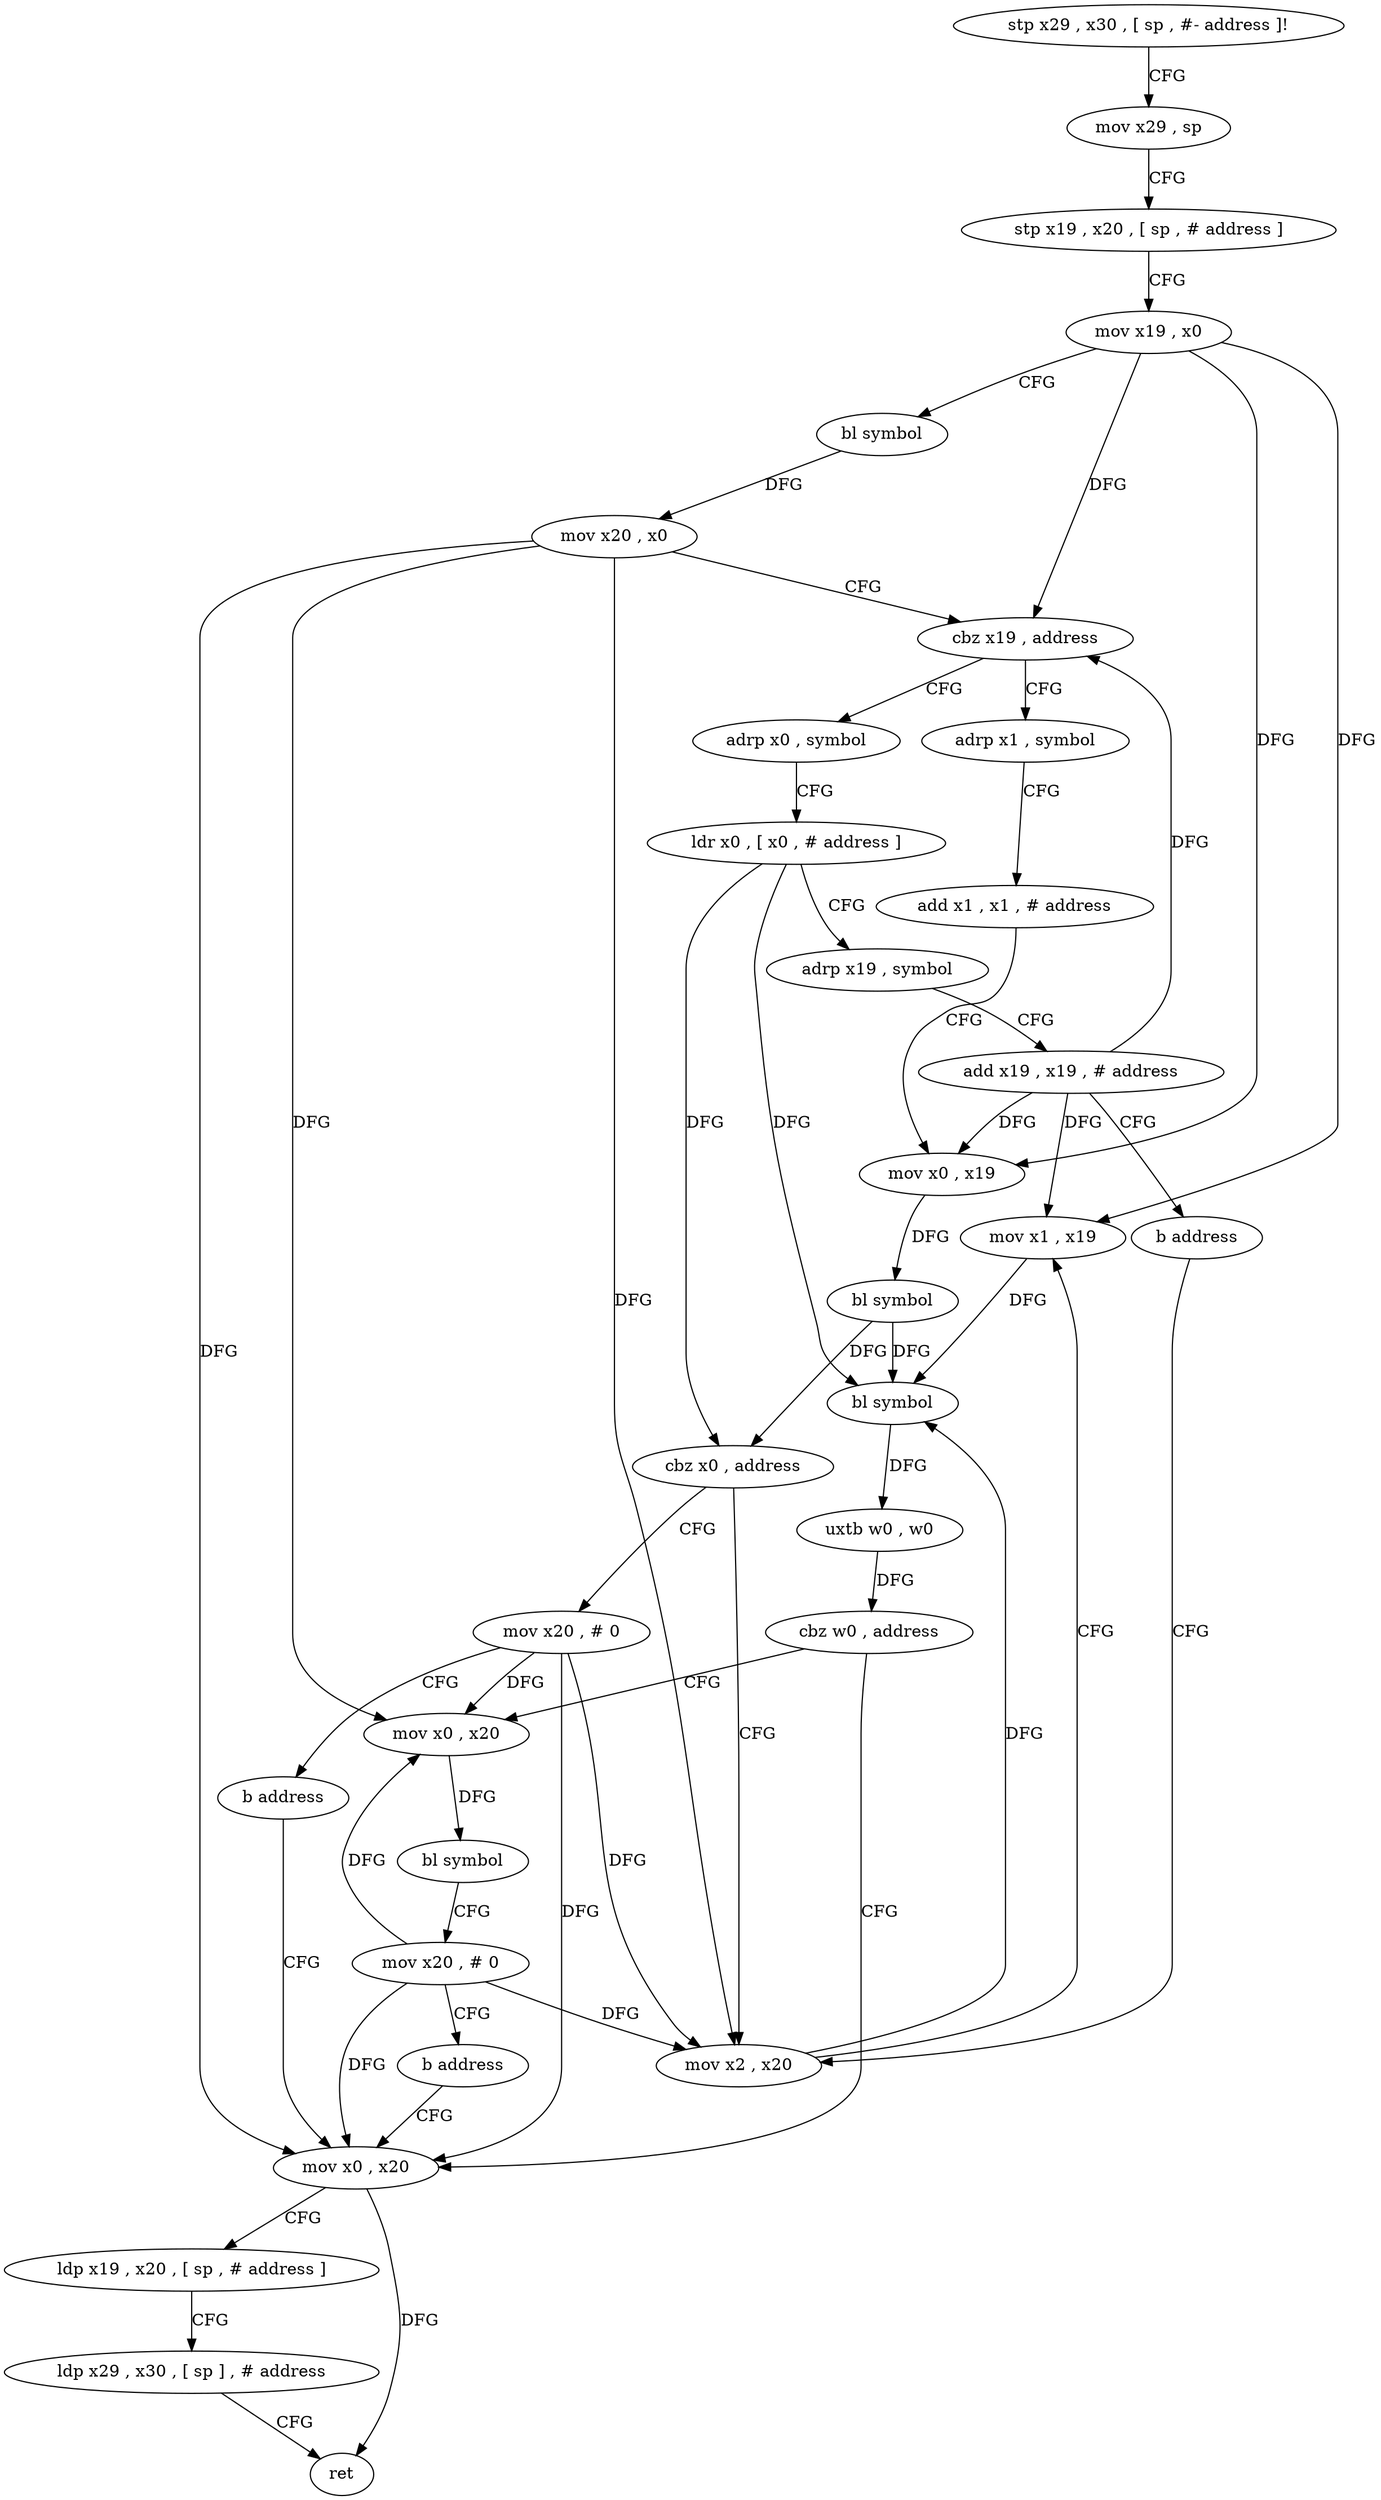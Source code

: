 digraph "func" {
"4214944" [label = "stp x29 , x30 , [ sp , #- address ]!" ]
"4214948" [label = "mov x29 , sp" ]
"4214952" [label = "stp x19 , x20 , [ sp , # address ]" ]
"4214956" [label = "mov x19 , x0" ]
"4214960" [label = "bl symbol" ]
"4214964" [label = "mov x20 , x0" ]
"4214968" [label = "cbz x19 , address" ]
"4215028" [label = "adrp x0 , symbol" ]
"4214972" [label = "adrp x1 , symbol" ]
"4215032" [label = "ldr x0 , [ x0 , # address ]" ]
"4215036" [label = "adrp x19 , symbol" ]
"4215040" [label = "add x19 , x19 , # address" ]
"4215044" [label = "b address" ]
"4214992" [label = "mov x2 , x20" ]
"4214976" [label = "add x1 , x1 , # address" ]
"4214980" [label = "mov x0 , x19" ]
"4214984" [label = "bl symbol" ]
"4214988" [label = "cbz x0 , address" ]
"4215064" [label = "mov x20 , # 0" ]
"4214996" [label = "mov x1 , x19" ]
"4215000" [label = "bl symbol" ]
"4215004" [label = "uxtb w0 , w0" ]
"4215008" [label = "cbz w0 , address" ]
"4215048" [label = "mov x0 , x20" ]
"4215012" [label = "mov x0 , x20" ]
"4215068" [label = "b address" ]
"4215052" [label = "bl symbol" ]
"4215056" [label = "mov x20 , # 0" ]
"4215060" [label = "b address" ]
"4215016" [label = "ldp x19 , x20 , [ sp , # address ]" ]
"4215020" [label = "ldp x29 , x30 , [ sp ] , # address" ]
"4215024" [label = "ret" ]
"4214944" -> "4214948" [ label = "CFG" ]
"4214948" -> "4214952" [ label = "CFG" ]
"4214952" -> "4214956" [ label = "CFG" ]
"4214956" -> "4214960" [ label = "CFG" ]
"4214956" -> "4214968" [ label = "DFG" ]
"4214956" -> "4214980" [ label = "DFG" ]
"4214956" -> "4214996" [ label = "DFG" ]
"4214960" -> "4214964" [ label = "DFG" ]
"4214964" -> "4214968" [ label = "CFG" ]
"4214964" -> "4214992" [ label = "DFG" ]
"4214964" -> "4215048" [ label = "DFG" ]
"4214964" -> "4215012" [ label = "DFG" ]
"4214968" -> "4215028" [ label = "CFG" ]
"4214968" -> "4214972" [ label = "CFG" ]
"4215028" -> "4215032" [ label = "CFG" ]
"4214972" -> "4214976" [ label = "CFG" ]
"4215032" -> "4215036" [ label = "CFG" ]
"4215032" -> "4214988" [ label = "DFG" ]
"4215032" -> "4215000" [ label = "DFG" ]
"4215036" -> "4215040" [ label = "CFG" ]
"4215040" -> "4215044" [ label = "CFG" ]
"4215040" -> "4214968" [ label = "DFG" ]
"4215040" -> "4214980" [ label = "DFG" ]
"4215040" -> "4214996" [ label = "DFG" ]
"4215044" -> "4214992" [ label = "CFG" ]
"4214992" -> "4214996" [ label = "CFG" ]
"4214992" -> "4215000" [ label = "DFG" ]
"4214976" -> "4214980" [ label = "CFG" ]
"4214980" -> "4214984" [ label = "DFG" ]
"4214984" -> "4214988" [ label = "DFG" ]
"4214984" -> "4215000" [ label = "DFG" ]
"4214988" -> "4215064" [ label = "CFG" ]
"4214988" -> "4214992" [ label = "CFG" ]
"4215064" -> "4215068" [ label = "CFG" ]
"4215064" -> "4214992" [ label = "DFG" ]
"4215064" -> "4215048" [ label = "DFG" ]
"4215064" -> "4215012" [ label = "DFG" ]
"4214996" -> "4215000" [ label = "DFG" ]
"4215000" -> "4215004" [ label = "DFG" ]
"4215004" -> "4215008" [ label = "DFG" ]
"4215008" -> "4215048" [ label = "CFG" ]
"4215008" -> "4215012" [ label = "CFG" ]
"4215048" -> "4215052" [ label = "DFG" ]
"4215012" -> "4215016" [ label = "CFG" ]
"4215012" -> "4215024" [ label = "DFG" ]
"4215068" -> "4215012" [ label = "CFG" ]
"4215052" -> "4215056" [ label = "CFG" ]
"4215056" -> "4215060" [ label = "CFG" ]
"4215056" -> "4214992" [ label = "DFG" ]
"4215056" -> "4215048" [ label = "DFG" ]
"4215056" -> "4215012" [ label = "DFG" ]
"4215060" -> "4215012" [ label = "CFG" ]
"4215016" -> "4215020" [ label = "CFG" ]
"4215020" -> "4215024" [ label = "CFG" ]
}
